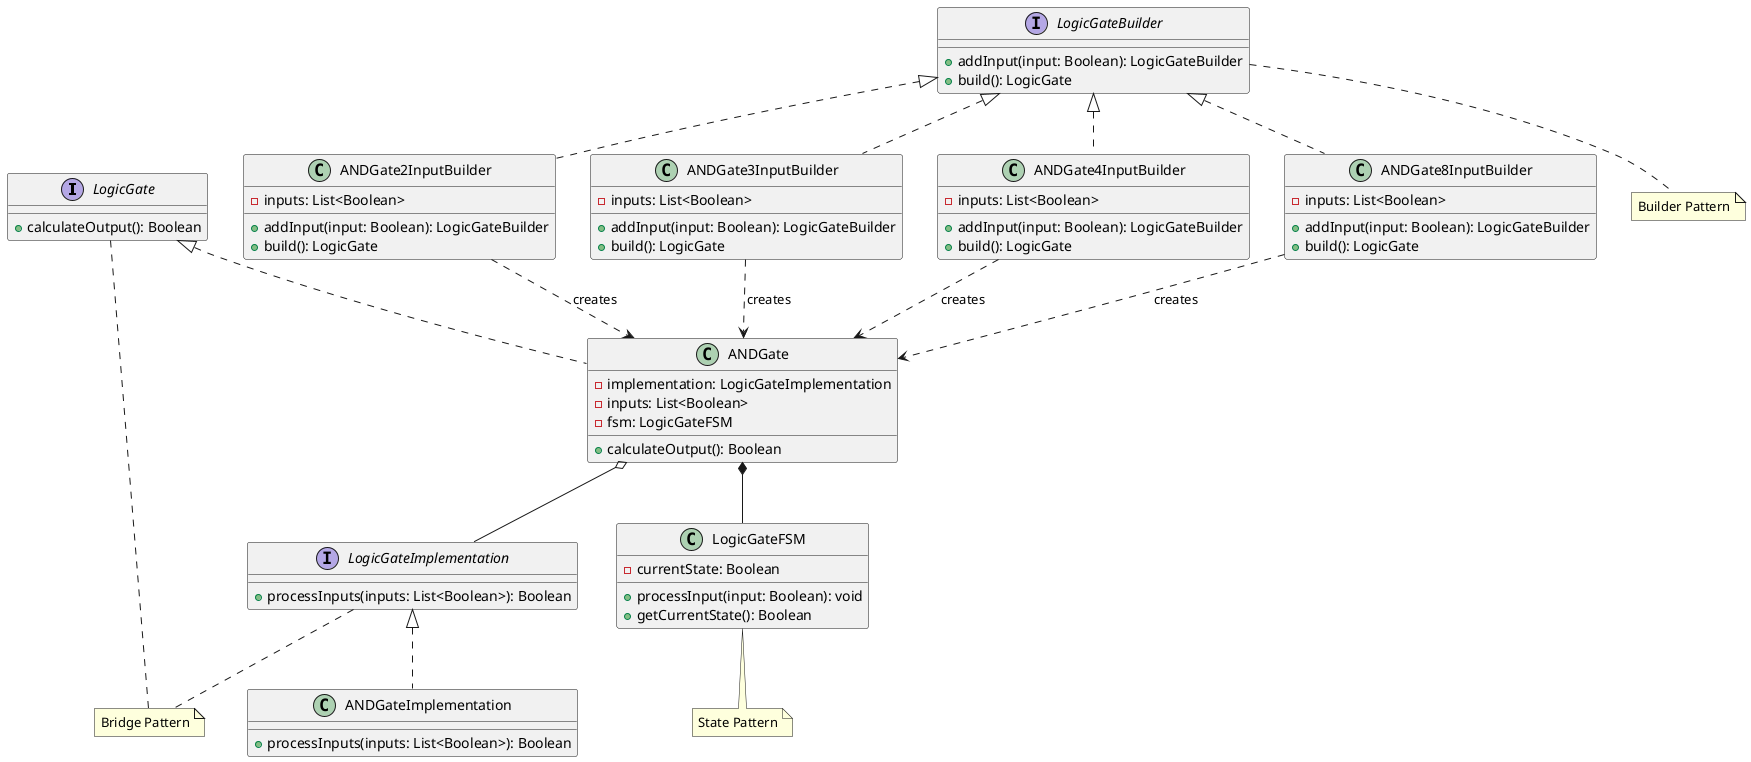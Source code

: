 @startuml

' Interfaces
interface LogicGate {
    + calculateOutput(): Boolean
}

interface LogicGateImplementation {
    + processInputs(inputs: List<Boolean>): Boolean
}

interface LogicGateBuilder {
    + addInput(input: Boolean): LogicGateBuilder
    + build(): LogicGate
}

' Classes
class ANDGateImplementation {
    + processInputs(inputs: List<Boolean>): Boolean
}

class ANDGate {
    - implementation: LogicGateImplementation
    - inputs: List<Boolean>
    - fsm: LogicGateFSM
    + calculateOutput(): Boolean
}

class LogicGateFSM {
    - currentState: Boolean
    + processInput(input: Boolean): void
    + getCurrentState(): Boolean
}

class ANDGate2InputBuilder {
    - inputs: List<Boolean>
    + addInput(input: Boolean): LogicGateBuilder
    + build(): LogicGate
}

class ANDGate3InputBuilder {
    - inputs: List<Boolean>
    + addInput(input: Boolean): LogicGateBuilder
    + build(): LogicGate
}

class ANDGate4InputBuilder {
    - inputs: List<Boolean>
    + addInput(input: Boolean): LogicGateBuilder
    + build(): LogicGate
}

class ANDGate8InputBuilder {
    - inputs: List<Boolean>
    + addInput(input: Boolean): LogicGateBuilder
    + build(): LogicGate
}

' Relationships
LogicGate <|.. ANDGate
LogicGateImplementation <|.. ANDGateImplementation
LogicGateBuilder <|.. ANDGate2InputBuilder
LogicGateBuilder <|.. ANDGate3InputBuilder
LogicGateBuilder <|.. ANDGate4InputBuilder
LogicGateBuilder <|.. ANDGate8InputBuilder

ANDGate *-- LogicGateFSM
ANDGate o-- LogicGateImplementation

ANDGate2InputBuilder ..> ANDGate : creates
ANDGate3InputBuilder ..> ANDGate : creates
ANDGate4InputBuilder ..> ANDGate : creates
ANDGate8InputBuilder ..> ANDGate : creates

note "Bridge Pattern" as N1
note "Builder Pattern" as N2
note "State Pattern" as N3

LogicGate .. N1
LogicGateImplementation .. N1
LogicGateBuilder .. N2
LogicGateFSM .. N3

@enduml 